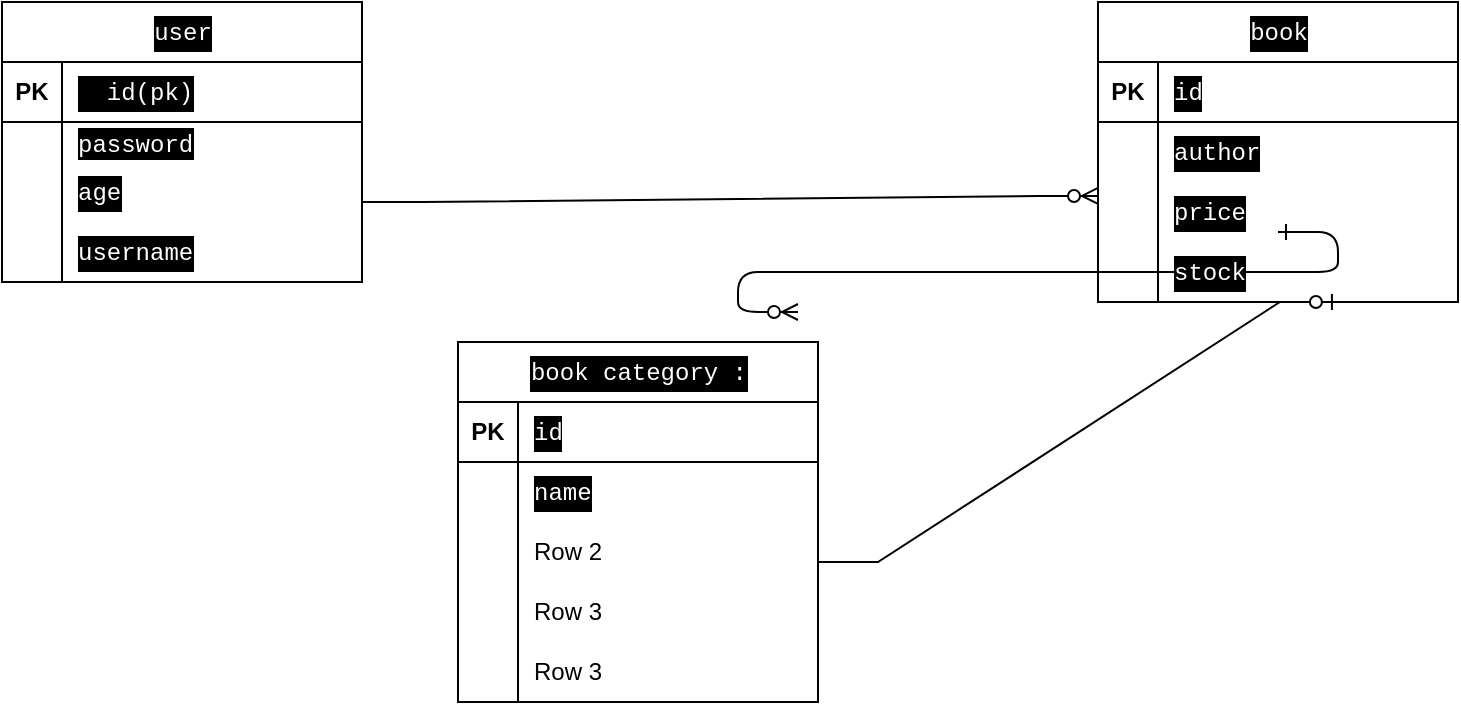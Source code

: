 <mxfile version="25.0.3">
  <diagram id="R2lEEEUBdFMjLlhIrx00" name="Page-1">
    <mxGraphModel dx="1192" dy="765" grid="1" gridSize="10" guides="1" tooltips="1" connect="1" arrows="1" fold="1" page="1" pageScale="1" pageWidth="850" pageHeight="1100" math="0" shadow="0" extFonts="Permanent Marker^https://fonts.googleapis.com/css?family=Permanent+Marker">
      <root>
        <mxCell id="0" />
        <mxCell id="1" parent="0" />
        <mxCell id="C-vyLk0tnHw3VtMMgP7b-12" value="" style="edgeStyle=entityRelationEdgeStyle;endArrow=ERzeroToMany;startArrow=ERone;endFill=1;startFill=0;" parent="1" target="C-vyLk0tnHw3VtMMgP7b-17" edge="1">
          <mxGeometry width="100" height="100" relative="1" as="geometry">
            <mxPoint x="700" y="165" as="sourcePoint" />
            <mxPoint x="460" y="205" as="targetPoint" />
          </mxGeometry>
        </mxCell>
        <mxCell id="wXiK3gekXeWFx_qF2dRp-14" value="&lt;div style=&quot;color: rgb(255, 255, 255); background-color: rgb(0, 0, 0); font-family: Menlo, Monaco, &amp;quot;Courier New&amp;quot;, monospace; font-weight: normal; line-height: 18px; white-space-collapse: preserve;&quot;&gt;user&lt;/div&gt;" style="shape=table;startSize=30;container=1;collapsible=1;childLayout=tableLayout;fixedRows=1;rowLines=0;fontStyle=1;align=center;resizeLast=1;html=1;" vertex="1" parent="1">
          <mxGeometry x="62" y="50" width="180" height="140" as="geometry">
            <mxRectangle x="60" y="50" width="40" height="30" as="alternateBounds" />
          </mxGeometry>
        </mxCell>
        <mxCell id="wXiK3gekXeWFx_qF2dRp-15" value="" style="shape=tableRow;horizontal=0;startSize=0;swimlaneHead=0;swimlaneBody=0;fillColor=none;collapsible=0;dropTarget=0;points=[[0,0.5],[1,0.5]];portConstraint=eastwest;top=0;left=0;right=0;bottom=1;" vertex="1" parent="wXiK3gekXeWFx_qF2dRp-14">
          <mxGeometry y="30" width="180" height="30" as="geometry" />
        </mxCell>
        <mxCell id="wXiK3gekXeWFx_qF2dRp-16" value="PK" style="shape=partialRectangle;connectable=0;fillColor=none;top=0;left=0;bottom=0;right=0;fontStyle=1;overflow=hidden;whiteSpace=wrap;html=1;" vertex="1" parent="wXiK3gekXeWFx_qF2dRp-15">
          <mxGeometry width="30" height="30" as="geometry">
            <mxRectangle width="30" height="30" as="alternateBounds" />
          </mxGeometry>
        </mxCell>
        <mxCell id="wXiK3gekXeWFx_qF2dRp-17" value="&lt;div style=&quot;color: rgb(255, 255, 255); background-color: rgb(0, 0, 0); font-family: Menlo, Monaco, &amp;quot;Courier New&amp;quot;, monospace; font-weight: normal; line-height: 18px; white-space: pre;&quot;&gt;  id(pk)&lt;/div&gt;" style="shape=partialRectangle;connectable=0;fillColor=none;top=0;left=0;bottom=0;right=0;align=left;spacingLeft=6;fontStyle=5;overflow=hidden;whiteSpace=wrap;html=1;" vertex="1" parent="wXiK3gekXeWFx_qF2dRp-15">
          <mxGeometry x="30" width="150" height="30" as="geometry">
            <mxRectangle width="150" height="30" as="alternateBounds" />
          </mxGeometry>
        </mxCell>
        <mxCell id="wXiK3gekXeWFx_qF2dRp-18" value="" style="shape=tableRow;horizontal=0;startSize=0;swimlaneHead=0;swimlaneBody=0;fillColor=none;collapsible=0;dropTarget=0;points=[[0,0.5],[1,0.5]];portConstraint=eastwest;top=0;left=0;right=0;bottom=0;" vertex="1" parent="wXiK3gekXeWFx_qF2dRp-14">
          <mxGeometry y="60" width="180" height="20" as="geometry" />
        </mxCell>
        <mxCell id="wXiK3gekXeWFx_qF2dRp-19" value="" style="shape=partialRectangle;connectable=0;fillColor=none;top=0;left=0;bottom=0;right=0;editable=1;overflow=hidden;whiteSpace=wrap;html=1;" vertex="1" parent="wXiK3gekXeWFx_qF2dRp-18">
          <mxGeometry width="30" height="20" as="geometry">
            <mxRectangle width="30" height="20" as="alternateBounds" />
          </mxGeometry>
        </mxCell>
        <mxCell id="wXiK3gekXeWFx_qF2dRp-20" value="&lt;div style=&quot;color: rgb(255, 255, 255); background-color: rgb(0, 0, 0); font-family: Menlo, Monaco, &amp;quot;Courier New&amp;quot;, monospace; line-height: 18px; white-space: pre;&quot;&gt;password&lt;/div&gt;" style="shape=partialRectangle;connectable=0;fillColor=none;top=0;left=0;bottom=0;right=0;align=left;spacingLeft=6;overflow=hidden;whiteSpace=wrap;html=1;" vertex="1" parent="wXiK3gekXeWFx_qF2dRp-18">
          <mxGeometry x="30" width="150" height="20" as="geometry">
            <mxRectangle width="150" height="20" as="alternateBounds" />
          </mxGeometry>
        </mxCell>
        <mxCell id="wXiK3gekXeWFx_qF2dRp-21" value="" style="shape=tableRow;horizontal=0;startSize=0;swimlaneHead=0;swimlaneBody=0;fillColor=none;collapsible=0;dropTarget=0;points=[[0,0.5],[1,0.5]];portConstraint=eastwest;top=0;left=0;right=0;bottom=0;" vertex="1" parent="wXiK3gekXeWFx_qF2dRp-14">
          <mxGeometry y="80" width="180" height="30" as="geometry" />
        </mxCell>
        <mxCell id="wXiK3gekXeWFx_qF2dRp-22" value="" style="shape=partialRectangle;connectable=0;fillColor=none;top=0;left=0;bottom=0;right=0;editable=1;overflow=hidden;whiteSpace=wrap;html=1;" vertex="1" parent="wXiK3gekXeWFx_qF2dRp-21">
          <mxGeometry width="30" height="30" as="geometry">
            <mxRectangle width="30" height="30" as="alternateBounds" />
          </mxGeometry>
        </mxCell>
        <mxCell id="wXiK3gekXeWFx_qF2dRp-23" value="&lt;div style=&quot;color: rgb(255, 255, 255); background-color: rgb(0, 0, 0); font-family: Menlo, Monaco, &amp;quot;Courier New&amp;quot;, monospace; line-height: 18px; white-space: pre;&quot;&gt;age&lt;/div&gt;" style="shape=partialRectangle;connectable=0;fillColor=none;top=0;left=0;bottom=0;right=0;align=left;spacingLeft=6;overflow=hidden;whiteSpace=wrap;html=1;" vertex="1" parent="wXiK3gekXeWFx_qF2dRp-21">
          <mxGeometry x="30" width="150" height="30" as="geometry">
            <mxRectangle width="150" height="30" as="alternateBounds" />
          </mxGeometry>
        </mxCell>
        <mxCell id="wXiK3gekXeWFx_qF2dRp-24" value="" style="shape=tableRow;horizontal=0;startSize=0;swimlaneHead=0;swimlaneBody=0;fillColor=none;collapsible=0;dropTarget=0;points=[[0,0.5],[1,0.5]];portConstraint=eastwest;top=0;left=0;right=0;bottom=0;" vertex="1" parent="wXiK3gekXeWFx_qF2dRp-14">
          <mxGeometry y="110" width="180" height="30" as="geometry" />
        </mxCell>
        <mxCell id="wXiK3gekXeWFx_qF2dRp-25" value="" style="shape=partialRectangle;connectable=0;fillColor=none;top=0;left=0;bottom=0;right=0;editable=1;overflow=hidden;whiteSpace=wrap;html=1;" vertex="1" parent="wXiK3gekXeWFx_qF2dRp-24">
          <mxGeometry width="30" height="30" as="geometry">
            <mxRectangle width="30" height="30" as="alternateBounds" />
          </mxGeometry>
        </mxCell>
        <mxCell id="wXiK3gekXeWFx_qF2dRp-26" value="&lt;div style=&quot;color: rgb(255, 255, 255); background-color: rgb(0, 0, 0); font-family: Menlo, Monaco, &amp;quot;Courier New&amp;quot;, monospace; line-height: 18px; white-space: pre;&quot;&gt;username&lt;/div&gt;" style="shape=partialRectangle;connectable=0;fillColor=none;top=0;left=0;bottom=0;right=0;align=left;spacingLeft=6;overflow=hidden;whiteSpace=wrap;html=1;" vertex="1" parent="wXiK3gekXeWFx_qF2dRp-24">
          <mxGeometry x="30" width="150" height="30" as="geometry">
            <mxRectangle width="150" height="30" as="alternateBounds" />
          </mxGeometry>
        </mxCell>
        <mxCell id="wXiK3gekXeWFx_qF2dRp-40" value="&lt;div style=&quot;color: rgb(255, 255, 255); background-color: rgb(0, 0, 0); font-family: Menlo, Monaco, &amp;quot;Courier New&amp;quot;, monospace; font-weight: normal; line-height: 18px; white-space-collapse: preserve;&quot;&gt;&lt;div&gt;book category :&lt;/div&gt;&lt;div&gt;&lt;/div&gt;&lt;/div&gt;" style="shape=table;startSize=30;container=1;collapsible=1;childLayout=tableLayout;fixedRows=1;rowLines=0;fontStyle=1;align=center;resizeLast=1;html=1;" vertex="1" parent="1">
          <mxGeometry x="290" y="220" width="180" height="180" as="geometry" />
        </mxCell>
        <mxCell id="wXiK3gekXeWFx_qF2dRp-41" value="" style="shape=tableRow;horizontal=0;startSize=0;swimlaneHead=0;swimlaneBody=0;fillColor=none;collapsible=0;dropTarget=0;points=[[0,0.5],[1,0.5]];portConstraint=eastwest;top=0;left=0;right=0;bottom=1;" vertex="1" parent="wXiK3gekXeWFx_qF2dRp-40">
          <mxGeometry y="30" width="180" height="30" as="geometry" />
        </mxCell>
        <mxCell id="wXiK3gekXeWFx_qF2dRp-42" value="PK" style="shape=partialRectangle;connectable=0;fillColor=none;top=0;left=0;bottom=0;right=0;fontStyle=1;overflow=hidden;whiteSpace=wrap;html=1;" vertex="1" parent="wXiK3gekXeWFx_qF2dRp-41">
          <mxGeometry width="30" height="30" as="geometry">
            <mxRectangle width="30" height="30" as="alternateBounds" />
          </mxGeometry>
        </mxCell>
        <mxCell id="wXiK3gekXeWFx_qF2dRp-43" value="&lt;div style=&quot;color: rgb(255, 255, 255); background-color: rgb(0, 0, 0); font-family: Menlo, Monaco, &amp;quot;Courier New&amp;quot;, monospace; font-weight: normal; line-height: 18px; white-space: pre;&quot;&gt;id&lt;/div&gt;" style="shape=partialRectangle;connectable=0;fillColor=none;top=0;left=0;bottom=0;right=0;align=left;spacingLeft=6;fontStyle=5;overflow=hidden;whiteSpace=wrap;html=1;" vertex="1" parent="wXiK3gekXeWFx_qF2dRp-41">
          <mxGeometry x="30" width="150" height="30" as="geometry">
            <mxRectangle width="150" height="30" as="alternateBounds" />
          </mxGeometry>
        </mxCell>
        <mxCell id="wXiK3gekXeWFx_qF2dRp-44" value="" style="shape=tableRow;horizontal=0;startSize=0;swimlaneHead=0;swimlaneBody=0;fillColor=none;collapsible=0;dropTarget=0;points=[[0,0.5],[1,0.5]];portConstraint=eastwest;top=0;left=0;right=0;bottom=0;" vertex="1" parent="wXiK3gekXeWFx_qF2dRp-40">
          <mxGeometry y="60" width="180" height="30" as="geometry" />
        </mxCell>
        <mxCell id="wXiK3gekXeWFx_qF2dRp-45" value="" style="shape=partialRectangle;connectable=0;fillColor=none;top=0;left=0;bottom=0;right=0;editable=1;overflow=hidden;whiteSpace=wrap;html=1;" vertex="1" parent="wXiK3gekXeWFx_qF2dRp-44">
          <mxGeometry width="30" height="30" as="geometry">
            <mxRectangle width="30" height="30" as="alternateBounds" />
          </mxGeometry>
        </mxCell>
        <mxCell id="wXiK3gekXeWFx_qF2dRp-46" value="&lt;div style=&quot;color: rgb(255, 255, 255); background-color: rgb(0, 0, 0); font-family: Menlo, Monaco, &amp;quot;Courier New&amp;quot;, monospace; line-height: 18px; white-space: pre;&quot;&gt;name&lt;/div&gt;" style="shape=partialRectangle;connectable=0;fillColor=none;top=0;left=0;bottom=0;right=0;align=left;spacingLeft=6;overflow=hidden;whiteSpace=wrap;html=1;" vertex="1" parent="wXiK3gekXeWFx_qF2dRp-44">
          <mxGeometry x="30" width="150" height="30" as="geometry">
            <mxRectangle width="150" height="30" as="alternateBounds" />
          </mxGeometry>
        </mxCell>
        <mxCell id="wXiK3gekXeWFx_qF2dRp-47" value="" style="shape=tableRow;horizontal=0;startSize=0;swimlaneHead=0;swimlaneBody=0;fillColor=none;collapsible=0;dropTarget=0;points=[[0,0.5],[1,0.5]];portConstraint=eastwest;top=0;left=0;right=0;bottom=0;" vertex="1" parent="wXiK3gekXeWFx_qF2dRp-40">
          <mxGeometry y="90" width="180" height="30" as="geometry" />
        </mxCell>
        <mxCell id="wXiK3gekXeWFx_qF2dRp-48" value="" style="shape=partialRectangle;connectable=0;fillColor=none;top=0;left=0;bottom=0;right=0;editable=1;overflow=hidden;whiteSpace=wrap;html=1;" vertex="1" parent="wXiK3gekXeWFx_qF2dRp-47">
          <mxGeometry width="30" height="30" as="geometry">
            <mxRectangle width="30" height="30" as="alternateBounds" />
          </mxGeometry>
        </mxCell>
        <mxCell id="wXiK3gekXeWFx_qF2dRp-49" value="Row 2" style="shape=partialRectangle;connectable=0;fillColor=none;top=0;left=0;bottom=0;right=0;align=left;spacingLeft=6;overflow=hidden;whiteSpace=wrap;html=1;" vertex="1" parent="wXiK3gekXeWFx_qF2dRp-47">
          <mxGeometry x="30" width="150" height="30" as="geometry">
            <mxRectangle width="150" height="30" as="alternateBounds" />
          </mxGeometry>
        </mxCell>
        <mxCell id="wXiK3gekXeWFx_qF2dRp-50" value="" style="shape=tableRow;horizontal=0;startSize=0;swimlaneHead=0;swimlaneBody=0;fillColor=none;collapsible=0;dropTarget=0;points=[[0,0.5],[1,0.5]];portConstraint=eastwest;top=0;left=0;right=0;bottom=0;" vertex="1" parent="wXiK3gekXeWFx_qF2dRp-40">
          <mxGeometry y="120" width="180" height="30" as="geometry" />
        </mxCell>
        <mxCell id="wXiK3gekXeWFx_qF2dRp-51" value="" style="shape=partialRectangle;connectable=0;fillColor=none;top=0;left=0;bottom=0;right=0;editable=1;overflow=hidden;whiteSpace=wrap;html=1;" vertex="1" parent="wXiK3gekXeWFx_qF2dRp-50">
          <mxGeometry width="30" height="30" as="geometry">
            <mxRectangle width="30" height="30" as="alternateBounds" />
          </mxGeometry>
        </mxCell>
        <mxCell id="wXiK3gekXeWFx_qF2dRp-52" value="Row 3" style="shape=partialRectangle;connectable=0;fillColor=none;top=0;left=0;bottom=0;right=0;align=left;spacingLeft=6;overflow=hidden;whiteSpace=wrap;html=1;" vertex="1" parent="wXiK3gekXeWFx_qF2dRp-50">
          <mxGeometry x="30" width="150" height="30" as="geometry">
            <mxRectangle width="150" height="30" as="alternateBounds" />
          </mxGeometry>
        </mxCell>
        <mxCell id="wXiK3gekXeWFx_qF2dRp-95" value="" style="shape=tableRow;horizontal=0;startSize=0;swimlaneHead=0;swimlaneBody=0;fillColor=none;collapsible=0;dropTarget=0;points=[[0,0.5],[1,0.5]];portConstraint=eastwest;top=0;left=0;right=0;bottom=0;" vertex="1" parent="wXiK3gekXeWFx_qF2dRp-40">
          <mxGeometry y="150" width="180" height="30" as="geometry" />
        </mxCell>
        <mxCell id="wXiK3gekXeWFx_qF2dRp-96" value="" style="shape=partialRectangle;connectable=0;fillColor=none;top=0;left=0;bottom=0;right=0;editable=1;overflow=hidden;whiteSpace=wrap;html=1;" vertex="1" parent="wXiK3gekXeWFx_qF2dRp-95">
          <mxGeometry width="30" height="30" as="geometry">
            <mxRectangle width="30" height="30" as="alternateBounds" />
          </mxGeometry>
        </mxCell>
        <mxCell id="wXiK3gekXeWFx_qF2dRp-97" value="Row 3" style="shape=partialRectangle;connectable=0;fillColor=none;top=0;left=0;bottom=0;right=0;align=left;spacingLeft=6;overflow=hidden;whiteSpace=wrap;html=1;" vertex="1" parent="wXiK3gekXeWFx_qF2dRp-95">
          <mxGeometry x="30" width="150" height="30" as="geometry">
            <mxRectangle width="150" height="30" as="alternateBounds" />
          </mxGeometry>
        </mxCell>
        <mxCell id="wXiK3gekXeWFx_qF2dRp-53" value="&lt;div style=&quot;color: rgb(255, 255, 255); background-color: rgb(0, 0, 0); font-family: Menlo, Monaco, &amp;quot;Courier New&amp;quot;, monospace; font-weight: normal; line-height: 18px; white-space-collapse: preserve;&quot;&gt;book&lt;/div&gt;" style="shape=table;startSize=30;container=1;collapsible=1;childLayout=tableLayout;fixedRows=1;rowLines=0;fontStyle=1;align=center;resizeLast=1;html=1;" vertex="1" parent="1">
          <mxGeometry x="610" y="50" width="180" height="150" as="geometry" />
        </mxCell>
        <mxCell id="wXiK3gekXeWFx_qF2dRp-54" value="" style="shape=tableRow;horizontal=0;startSize=0;swimlaneHead=0;swimlaneBody=0;fillColor=none;collapsible=0;dropTarget=0;points=[[0,0.5],[1,0.5]];portConstraint=eastwest;top=0;left=0;right=0;bottom=1;" vertex="1" parent="wXiK3gekXeWFx_qF2dRp-53">
          <mxGeometry y="30" width="180" height="30" as="geometry" />
        </mxCell>
        <mxCell id="wXiK3gekXeWFx_qF2dRp-55" value="PK" style="shape=partialRectangle;connectable=0;fillColor=none;top=0;left=0;bottom=0;right=0;fontStyle=1;overflow=hidden;whiteSpace=wrap;html=1;" vertex="1" parent="wXiK3gekXeWFx_qF2dRp-54">
          <mxGeometry width="30" height="30" as="geometry">
            <mxRectangle width="30" height="30" as="alternateBounds" />
          </mxGeometry>
        </mxCell>
        <mxCell id="wXiK3gekXeWFx_qF2dRp-56" value="&lt;div style=&quot;color: rgb(255, 255, 255); background-color: rgb(0, 0, 0); font-family: Menlo, Monaco, &amp;quot;Courier New&amp;quot;, monospace; font-weight: normal; line-height: 18px; white-space: pre;&quot;&gt;id&lt;/div&gt;" style="shape=partialRectangle;connectable=0;fillColor=none;top=0;left=0;bottom=0;right=0;align=left;spacingLeft=6;fontStyle=5;overflow=hidden;whiteSpace=wrap;html=1;" vertex="1" parent="wXiK3gekXeWFx_qF2dRp-54">
          <mxGeometry x="30" width="150" height="30" as="geometry">
            <mxRectangle width="150" height="30" as="alternateBounds" />
          </mxGeometry>
        </mxCell>
        <mxCell id="wXiK3gekXeWFx_qF2dRp-57" value="" style="shape=tableRow;horizontal=0;startSize=0;swimlaneHead=0;swimlaneBody=0;fillColor=none;collapsible=0;dropTarget=0;points=[[0,0.5],[1,0.5]];portConstraint=eastwest;top=0;left=0;right=0;bottom=0;" vertex="1" parent="wXiK3gekXeWFx_qF2dRp-53">
          <mxGeometry y="60" width="180" height="30" as="geometry" />
        </mxCell>
        <mxCell id="wXiK3gekXeWFx_qF2dRp-58" value="" style="shape=partialRectangle;connectable=0;fillColor=none;top=0;left=0;bottom=0;right=0;editable=1;overflow=hidden;whiteSpace=wrap;html=1;" vertex="1" parent="wXiK3gekXeWFx_qF2dRp-57">
          <mxGeometry width="30" height="30" as="geometry">
            <mxRectangle width="30" height="30" as="alternateBounds" />
          </mxGeometry>
        </mxCell>
        <mxCell id="wXiK3gekXeWFx_qF2dRp-59" value="&lt;div style=&quot;color: rgb(255, 255, 255); background-color: rgb(0, 0, 0); font-family: Menlo, Monaco, &amp;quot;Courier New&amp;quot;, monospace; line-height: 18px; white-space: pre;&quot;&gt;author&lt;/div&gt;" style="shape=partialRectangle;connectable=0;fillColor=none;top=0;left=0;bottom=0;right=0;align=left;spacingLeft=6;overflow=hidden;whiteSpace=wrap;html=1;" vertex="1" parent="wXiK3gekXeWFx_qF2dRp-57">
          <mxGeometry x="30" width="150" height="30" as="geometry">
            <mxRectangle width="150" height="30" as="alternateBounds" />
          </mxGeometry>
        </mxCell>
        <mxCell id="wXiK3gekXeWFx_qF2dRp-60" value="" style="shape=tableRow;horizontal=0;startSize=0;swimlaneHead=0;swimlaneBody=0;fillColor=none;collapsible=0;dropTarget=0;points=[[0,0.5],[1,0.5]];portConstraint=eastwest;top=0;left=0;right=0;bottom=0;" vertex="1" parent="wXiK3gekXeWFx_qF2dRp-53">
          <mxGeometry y="90" width="180" height="30" as="geometry" />
        </mxCell>
        <mxCell id="wXiK3gekXeWFx_qF2dRp-61" value="" style="shape=partialRectangle;connectable=0;fillColor=none;top=0;left=0;bottom=0;right=0;editable=1;overflow=hidden;whiteSpace=wrap;html=1;" vertex="1" parent="wXiK3gekXeWFx_qF2dRp-60">
          <mxGeometry width="30" height="30" as="geometry">
            <mxRectangle width="30" height="30" as="alternateBounds" />
          </mxGeometry>
        </mxCell>
        <mxCell id="wXiK3gekXeWFx_qF2dRp-62" value="&lt;div style=&quot;color: rgb(255, 255, 255); background-color: rgb(0, 0, 0); font-family: Menlo, Monaco, &amp;quot;Courier New&amp;quot;, monospace; line-height: 18px; white-space: pre;&quot;&gt;price&lt;/div&gt;" style="shape=partialRectangle;connectable=0;fillColor=none;top=0;left=0;bottom=0;right=0;align=left;spacingLeft=6;overflow=hidden;whiteSpace=wrap;html=1;" vertex="1" parent="wXiK3gekXeWFx_qF2dRp-60">
          <mxGeometry x="30" width="150" height="30" as="geometry">
            <mxRectangle width="150" height="30" as="alternateBounds" />
          </mxGeometry>
        </mxCell>
        <mxCell id="wXiK3gekXeWFx_qF2dRp-63" value="" style="shape=tableRow;horizontal=0;startSize=0;swimlaneHead=0;swimlaneBody=0;fillColor=none;collapsible=0;dropTarget=0;points=[[0,0.5],[1,0.5]];portConstraint=eastwest;top=0;left=0;right=0;bottom=0;" vertex="1" parent="wXiK3gekXeWFx_qF2dRp-53">
          <mxGeometry y="120" width="180" height="30" as="geometry" />
        </mxCell>
        <mxCell id="wXiK3gekXeWFx_qF2dRp-64" value="" style="shape=partialRectangle;connectable=0;fillColor=none;top=0;left=0;bottom=0;right=0;editable=1;overflow=hidden;whiteSpace=wrap;html=1;" vertex="1" parent="wXiK3gekXeWFx_qF2dRp-63">
          <mxGeometry width="30" height="30" as="geometry">
            <mxRectangle width="30" height="30" as="alternateBounds" />
          </mxGeometry>
        </mxCell>
        <mxCell id="wXiK3gekXeWFx_qF2dRp-65" value="&lt;div style=&quot;color: rgb(255, 255, 255); background-color: rgb(0, 0, 0); font-family: Menlo, Monaco, &amp;quot;Courier New&amp;quot;, monospace; line-height: 18px; white-space: pre;&quot;&gt;stock&lt;/div&gt;" style="shape=partialRectangle;connectable=0;fillColor=none;top=0;left=0;bottom=0;right=0;align=left;spacingLeft=6;overflow=hidden;whiteSpace=wrap;html=1;" vertex="1" parent="wXiK3gekXeWFx_qF2dRp-63">
          <mxGeometry x="30" width="150" height="30" as="geometry">
            <mxRectangle width="150" height="30" as="alternateBounds" />
          </mxGeometry>
        </mxCell>
        <mxCell id="wXiK3gekXeWFx_qF2dRp-94" value="" style="edgeStyle=entityRelationEdgeStyle;fontSize=12;html=1;endArrow=ERzeroToMany;endFill=1;rounded=0;entryX=0;entryY=0.233;entryDx=0;entryDy=0;entryPerimeter=0;" edge="1" parent="1" target="wXiK3gekXeWFx_qF2dRp-60">
          <mxGeometry width="100" height="100" relative="1" as="geometry">
            <mxPoint x="242" y="150" as="sourcePoint" />
            <mxPoint x="342" y="50" as="targetPoint" />
          </mxGeometry>
        </mxCell>
        <mxCell id="wXiK3gekXeWFx_qF2dRp-100" value="" style="edgeStyle=entityRelationEdgeStyle;fontSize=12;html=1;endArrow=ERzeroToOne;endFill=1;rounded=0;entryX=0.672;entryY=1;entryDx=0;entryDy=0;entryPerimeter=0;" edge="1" parent="1" target="wXiK3gekXeWFx_qF2dRp-63">
          <mxGeometry width="100" height="100" relative="1" as="geometry">
            <mxPoint x="470" y="330" as="sourcePoint" />
            <mxPoint x="570" y="230" as="targetPoint" />
            <Array as="points">
              <mxPoint x="680" y="360" />
            </Array>
          </mxGeometry>
        </mxCell>
      </root>
    </mxGraphModel>
  </diagram>
</mxfile>
